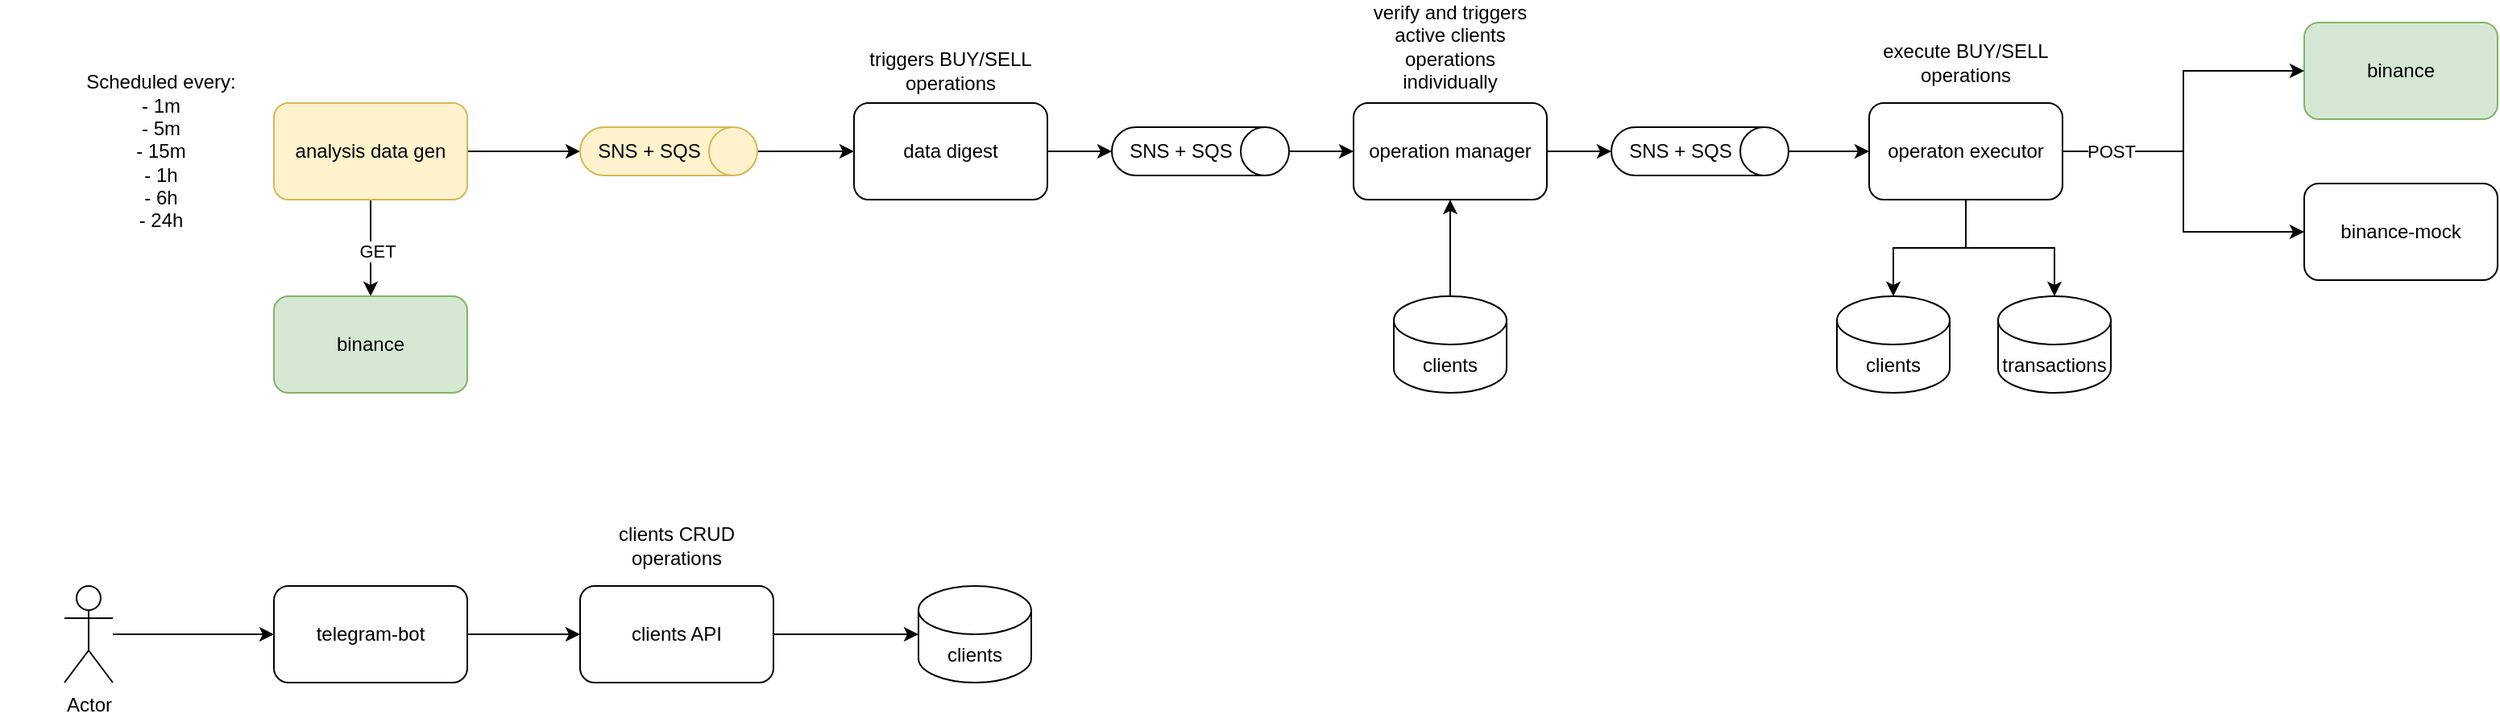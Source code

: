 <mxfile version="19.0.2" type="device"><diagram id="hMLgUNgtjif-WWjUYNgA" name="Page-1"><mxGraphModel dx="2276" dy="780" grid="1" gridSize="10" guides="1" tooltips="1" connect="1" arrows="1" fold="1" page="1" pageScale="1" pageWidth="850" pageHeight="1100" math="0" shadow="0"><root><mxCell id="0"/><mxCell id="1" parent="0"/><mxCell id="lZ36Bs9J8MROvfTwoeam-36" value="" style="edgeStyle=orthogonalEdgeStyle;rounded=0;orthogonalLoop=1;jettySize=auto;html=1;" edge="1" parent="1" source="lZ36Bs9J8MROvfTwoeam-1" target="lZ36Bs9J8MROvfTwoeam-35"><mxGeometry relative="1" as="geometry"/></mxCell><mxCell id="lZ36Bs9J8MROvfTwoeam-54" value="" style="edgeStyle=orthogonalEdgeStyle;rounded=0;orthogonalLoop=1;jettySize=auto;html=1;" edge="1" parent="1" source="lZ36Bs9J8MROvfTwoeam-1" target="lZ36Bs9J8MROvfTwoeam-49"><mxGeometry relative="1" as="geometry"/></mxCell><mxCell id="lZ36Bs9J8MROvfTwoeam-55" value="GET" style="edgeLabel;html=1;align=center;verticalAlign=middle;resizable=0;points=[];" vertex="1" connectable="0" parent="lZ36Bs9J8MROvfTwoeam-54"><mxGeometry x="0.067" y="4" relative="1" as="geometry"><mxPoint as="offset"/></mxGeometry></mxCell><mxCell id="lZ36Bs9J8MROvfTwoeam-1" value="analysis data gen" style="rounded=1;whiteSpace=wrap;html=1;fillColor=#fff2cc;strokeColor=#d6b656;" vertex="1" parent="1"><mxGeometry x="-120" y="200" width="120" height="60" as="geometry"/></mxCell><mxCell id="lZ36Bs9J8MROvfTwoeam-4" value="binance" style="rounded=1;whiteSpace=wrap;html=1;fillColor=#d5e8d4;strokeColor=#82b366;" vertex="1" parent="1"><mxGeometry x="1140" y="150" width="120" height="60" as="geometry"/></mxCell><mxCell id="lZ36Bs9J8MROvfTwoeam-5" value="binance-mock" style="rounded=1;whiteSpace=wrap;html=1;" vertex="1" parent="1"><mxGeometry x="1140" y="250" width="120" height="60" as="geometry"/></mxCell><mxCell id="lZ36Bs9J8MROvfTwoeam-40" value="" style="edgeStyle=orthogonalEdgeStyle;rounded=0;orthogonalLoop=1;jettySize=auto;html=1;" edge="1" parent="1" source="lZ36Bs9J8MROvfTwoeam-6" target="lZ36Bs9J8MROvfTwoeam-34"><mxGeometry relative="1" as="geometry"/></mxCell><mxCell id="lZ36Bs9J8MROvfTwoeam-6" value="data digest" style="rounded=1;whiteSpace=wrap;html=1;" vertex="1" parent="1"><mxGeometry x="240" y="200" width="120" height="60" as="geometry"/></mxCell><mxCell id="lZ36Bs9J8MROvfTwoeam-12" value="triggers BUY/SELL operations" style="text;html=1;strokeColor=none;fillColor=none;align=center;verticalAlign=middle;whiteSpace=wrap;rounded=0;" vertex="1" parent="1"><mxGeometry x="240" y="165" width="120" height="30" as="geometry"/></mxCell><mxCell id="lZ36Bs9J8MROvfTwoeam-30" value="" style="edgeStyle=orthogonalEdgeStyle;rounded=0;orthogonalLoop=1;jettySize=auto;html=1;" edge="1" parent="1" source="lZ36Bs9J8MROvfTwoeam-14" target="lZ36Bs9J8MROvfTwoeam-29"><mxGeometry relative="1" as="geometry"/></mxCell><mxCell id="lZ36Bs9J8MROvfTwoeam-14" value="operation manager" style="rounded=1;whiteSpace=wrap;html=1;" vertex="1" parent="1"><mxGeometry x="550" y="200" width="120" height="60" as="geometry"/></mxCell><mxCell id="lZ36Bs9J8MROvfTwoeam-15" value="verify and triggers active clients operations individually" style="text;html=1;strokeColor=none;fillColor=none;align=center;verticalAlign=middle;whiteSpace=wrap;rounded=0;" vertex="1" parent="1"><mxGeometry x="550" y="150" width="120" height="30" as="geometry"/></mxCell><mxCell id="lZ36Bs9J8MROvfTwoeam-18" style="edgeStyle=orthogonalEdgeStyle;rounded=0;orthogonalLoop=1;jettySize=auto;html=1;entryX=0.5;entryY=1;entryDx=0;entryDy=0;" edge="1" parent="1" source="lZ36Bs9J8MROvfTwoeam-16" target="lZ36Bs9J8MROvfTwoeam-14"><mxGeometry relative="1" as="geometry"/></mxCell><mxCell id="lZ36Bs9J8MROvfTwoeam-16" value="clients" style="shape=cylinder3;whiteSpace=wrap;html=1;boundedLbl=1;backgroundOutline=1;size=15;" vertex="1" parent="1"><mxGeometry x="575" y="320" width="70" height="60" as="geometry"/></mxCell><mxCell id="lZ36Bs9J8MROvfTwoeam-23" style="edgeStyle=orthogonalEdgeStyle;rounded=0;orthogonalLoop=1;jettySize=auto;html=1;entryX=0;entryY=0.5;entryDx=0;entryDy=0;" edge="1" parent="1" source="lZ36Bs9J8MROvfTwoeam-20" target="lZ36Bs9J8MROvfTwoeam-4"><mxGeometry relative="1" as="geometry"/></mxCell><mxCell id="lZ36Bs9J8MROvfTwoeam-24" style="edgeStyle=orthogonalEdgeStyle;rounded=0;orthogonalLoop=1;jettySize=auto;html=1;" edge="1" parent="1" source="lZ36Bs9J8MROvfTwoeam-20" target="lZ36Bs9J8MROvfTwoeam-5"><mxGeometry relative="1" as="geometry"/></mxCell><mxCell id="lZ36Bs9J8MROvfTwoeam-45" value="POST" style="edgeLabel;html=1;align=center;verticalAlign=middle;resizable=0;points=[];" vertex="1" connectable="0" parent="lZ36Bs9J8MROvfTwoeam-24"><mxGeometry x="-0.706" relative="1" as="geometry"><mxPoint as="offset"/></mxGeometry></mxCell><mxCell id="lZ36Bs9J8MROvfTwoeam-58" style="edgeStyle=orthogonalEdgeStyle;rounded=0;orthogonalLoop=1;jettySize=auto;html=1;entryX=0.5;entryY=0;entryDx=0;entryDy=0;entryPerimeter=0;" edge="1" parent="1" source="lZ36Bs9J8MROvfTwoeam-20" target="lZ36Bs9J8MROvfTwoeam-57"><mxGeometry relative="1" as="geometry"/></mxCell><mxCell id="lZ36Bs9J8MROvfTwoeam-60" style="edgeStyle=orthogonalEdgeStyle;rounded=0;orthogonalLoop=1;jettySize=auto;html=1;" edge="1" parent="1" source="lZ36Bs9J8MROvfTwoeam-20" target="lZ36Bs9J8MROvfTwoeam-59"><mxGeometry relative="1" as="geometry"/></mxCell><mxCell id="lZ36Bs9J8MROvfTwoeam-20" value="operaton executor" style="rounded=1;whiteSpace=wrap;html=1;" vertex="1" parent="1"><mxGeometry x="870" y="200" width="120" height="60" as="geometry"/></mxCell><mxCell id="lZ36Bs9J8MROvfTwoeam-25" value="execute BUY/SELL operations" style="text;html=1;strokeColor=none;fillColor=none;align=center;verticalAlign=middle;whiteSpace=wrap;rounded=0;" vertex="1" parent="1"><mxGeometry x="870" y="160" width="120" height="30" as="geometry"/></mxCell><mxCell id="lZ36Bs9J8MROvfTwoeam-32" value="" style="edgeStyle=orthogonalEdgeStyle;rounded=0;orthogonalLoop=1;jettySize=auto;html=1;" edge="1" parent="1" source="lZ36Bs9J8MROvfTwoeam-29" target="lZ36Bs9J8MROvfTwoeam-20"><mxGeometry relative="1" as="geometry"/></mxCell><mxCell id="lZ36Bs9J8MROvfTwoeam-29" value="SNS + SQS" style="shape=cylinder3;whiteSpace=wrap;html=1;boundedLbl=1;backgroundOutline=1;size=15;direction=south;" vertex="1" parent="1"><mxGeometry x="710" y="215" width="110" height="30" as="geometry"/></mxCell><mxCell id="lZ36Bs9J8MROvfTwoeam-41" value="" style="edgeStyle=orthogonalEdgeStyle;rounded=0;orthogonalLoop=1;jettySize=auto;html=1;" edge="1" parent="1" source="lZ36Bs9J8MROvfTwoeam-34" target="lZ36Bs9J8MROvfTwoeam-14"><mxGeometry relative="1" as="geometry"/></mxCell><mxCell id="lZ36Bs9J8MROvfTwoeam-34" value="SNS + SQS" style="shape=cylinder3;whiteSpace=wrap;html=1;boundedLbl=1;backgroundOutline=1;size=15;direction=south;" vertex="1" parent="1"><mxGeometry x="400" y="215" width="110" height="30" as="geometry"/></mxCell><mxCell id="lZ36Bs9J8MROvfTwoeam-39" style="edgeStyle=orthogonalEdgeStyle;rounded=0;orthogonalLoop=1;jettySize=auto;html=1;entryX=0;entryY=0.5;entryDx=0;entryDy=0;" edge="1" parent="1" source="lZ36Bs9J8MROvfTwoeam-35" target="lZ36Bs9J8MROvfTwoeam-6"><mxGeometry relative="1" as="geometry"/></mxCell><mxCell id="lZ36Bs9J8MROvfTwoeam-35" value="SNS + SQS" style="shape=cylinder3;whiteSpace=wrap;html=1;boundedLbl=1;backgroundOutline=1;size=15;direction=south;fillColor=#fff2cc;strokeColor=#d6b656;" vertex="1" parent="1"><mxGeometry x="70" y="215" width="110" height="30" as="geometry"/></mxCell><mxCell id="lZ36Bs9J8MROvfTwoeam-49" value="binance" style="rounded=1;whiteSpace=wrap;html=1;fillColor=#d5e8d4;strokeColor=#82b366;" vertex="1" parent="1"><mxGeometry x="-120" y="320" width="120" height="60" as="geometry"/></mxCell><mxCell id="lZ36Bs9J8MROvfTwoeam-56" value="Scheduled every:&lt;br&gt;- 1m&lt;br&gt;- 5m&lt;br&gt;- 15m&lt;br&gt;- 1h&lt;br&gt;- 6h&lt;br&gt;- 24h" style="text;html=1;strokeColor=none;fillColor=none;align=center;verticalAlign=middle;whiteSpace=wrap;rounded=0;" vertex="1" parent="1"><mxGeometry x="-290" y="172.5" width="200" height="115" as="geometry"/></mxCell><mxCell id="lZ36Bs9J8MROvfTwoeam-57" value="clients" style="shape=cylinder3;whiteSpace=wrap;html=1;boundedLbl=1;backgroundOutline=1;size=15;" vertex="1" parent="1"><mxGeometry x="850" y="320" width="70" height="60" as="geometry"/></mxCell><mxCell id="lZ36Bs9J8MROvfTwoeam-59" value="transactions" style="shape=cylinder3;whiteSpace=wrap;html=1;boundedLbl=1;backgroundOutline=1;size=15;" vertex="1" parent="1"><mxGeometry x="950" y="320" width="70" height="60" as="geometry"/></mxCell><mxCell id="lZ36Bs9J8MROvfTwoeam-63" style="edgeStyle=orthogonalEdgeStyle;rounded=0;orthogonalLoop=1;jettySize=auto;html=1;" edge="1" parent="1" source="lZ36Bs9J8MROvfTwoeam-61" target="lZ36Bs9J8MROvfTwoeam-62"><mxGeometry relative="1" as="geometry"/></mxCell><mxCell id="lZ36Bs9J8MROvfTwoeam-61" value="clients API" style="rounded=1;whiteSpace=wrap;html=1;" vertex="1" parent="1"><mxGeometry x="70" y="500" width="120" height="60" as="geometry"/></mxCell><mxCell id="lZ36Bs9J8MROvfTwoeam-62" value="clients" style="shape=cylinder3;whiteSpace=wrap;html=1;boundedLbl=1;backgroundOutline=1;size=15;" vertex="1" parent="1"><mxGeometry x="280" y="500" width="70" height="60" as="geometry"/></mxCell><mxCell id="lZ36Bs9J8MROvfTwoeam-64" value="clients CRUD operations" style="text;html=1;strokeColor=none;fillColor=none;align=center;verticalAlign=middle;whiteSpace=wrap;rounded=0;" vertex="1" parent="1"><mxGeometry x="70" y="460" width="120" height="30" as="geometry"/></mxCell><mxCell id="lZ36Bs9J8MROvfTwoeam-66" style="edgeStyle=orthogonalEdgeStyle;rounded=0;orthogonalLoop=1;jettySize=auto;html=1;entryX=0;entryY=0.5;entryDx=0;entryDy=0;" edge="1" parent="1" source="lZ36Bs9J8MROvfTwoeam-65" target="lZ36Bs9J8MROvfTwoeam-61"><mxGeometry relative="1" as="geometry"/></mxCell><mxCell id="lZ36Bs9J8MROvfTwoeam-65" value="telegram-bot" style="rounded=1;whiteSpace=wrap;html=1;" vertex="1" parent="1"><mxGeometry x="-120" y="500" width="120" height="60" as="geometry"/></mxCell><mxCell id="lZ36Bs9J8MROvfTwoeam-68" style="edgeStyle=orthogonalEdgeStyle;rounded=0;orthogonalLoop=1;jettySize=auto;html=1;entryX=0;entryY=0.5;entryDx=0;entryDy=0;" edge="1" parent="1" source="lZ36Bs9J8MROvfTwoeam-67" target="lZ36Bs9J8MROvfTwoeam-65"><mxGeometry relative="1" as="geometry"/></mxCell><mxCell id="lZ36Bs9J8MROvfTwoeam-67" value="Actor" style="shape=umlActor;verticalLabelPosition=bottom;verticalAlign=top;html=1;outlineConnect=0;" vertex="1" parent="1"><mxGeometry x="-250" y="500" width="30" height="60" as="geometry"/></mxCell></root></mxGraphModel></diagram></mxfile>